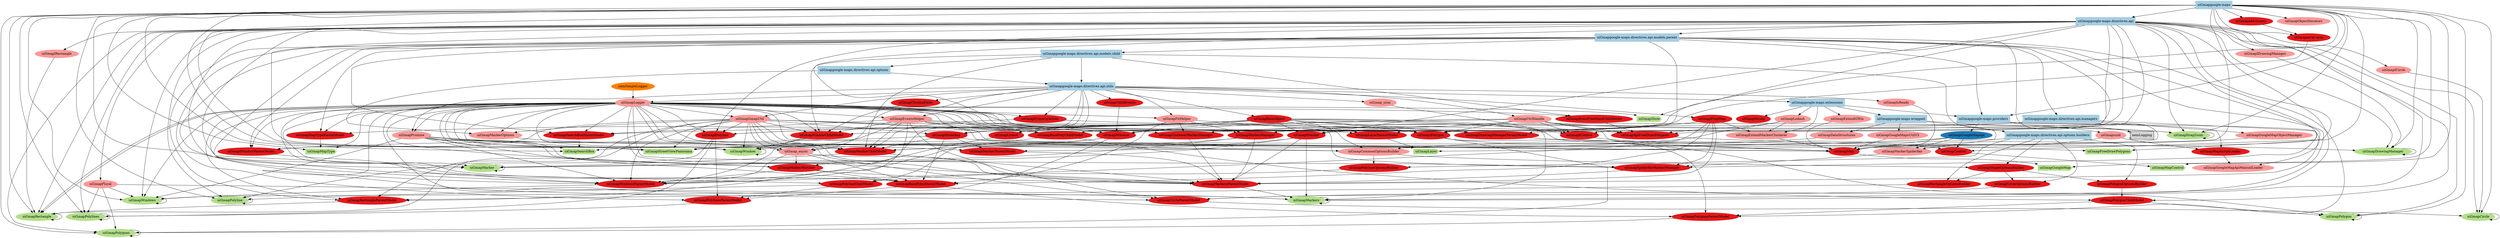 digraph dependencies {
  node[shape="component",style="filled",colorscheme=paired12]

    node[shape="component"]
    
      "uiGmapgoogle-maps.providers"[label="uiGmapgoogle-maps.providers", color=1]
    
      "uiGmapgoogle-maps.wrapped"[label="uiGmapgoogle-maps.wrapped", color=1]
    
      "uiGmapgoogle-maps.extensions"[label="uiGmapgoogle-maps.extensions", color=1]
    
      "uiGmapgoogle-maps.directives.api.utils"[label="uiGmapgoogle-maps.directives.api.utils", color=1]
    
      "uiGmapgoogle-maps.directives.api.managers"[label="uiGmapgoogle-maps.directives.api.managers", color=1]
    
      "uiGmapgoogle-maps.directives.api.options"[label="uiGmapgoogle-maps.directives.api.options", color=1]
    
      "uiGmapgoogle-maps.directives.api.options.builders"[label="uiGmapgoogle-maps.directives.api.options.builders", color=1]
    
      "uiGmapgoogle-maps.directives.api.models.child"[label="uiGmapgoogle-maps.directives.api.models.child", color=1]
    
      "uiGmapgoogle-maps.directives.api.models.parent"[label="uiGmapgoogle-maps.directives.api.models.parent", color=1]
    
      "uiGmapgoogle-maps.directives.api"[label="uiGmapgoogle-maps.directives.api", color=1]
    
      "uiGmapgoogle-maps"[label="uiGmapgoogle-maps", color=1]
    

    
      
        "uiGmapgoogle-maps.providers" -> "nemLogging"
      
    
      
    
      
        "uiGmapgoogle-maps.extensions" -> "uiGmapgoogle-maps.wrapped"
      
        "uiGmapgoogle-maps.extensions" -> "uiGmapgoogle-maps.providers"
      
    
      
        "uiGmapgoogle-maps.directives.api.utils" -> "uiGmapgoogle-maps.extensions"
      
    
      
    
      
        "uiGmapgoogle-maps.directives.api.options" -> "uiGmapgoogle-maps.directives.api.utils"
      
    
      
    
      
        "uiGmapgoogle-maps.directives.api.models.child" -> "uiGmapgoogle-maps.directives.api.utils"
      
        "uiGmapgoogle-maps.directives.api.models.child" -> "uiGmapgoogle-maps.directives.api.options"
      
        "uiGmapgoogle-maps.directives.api.models.child" -> "uiGmapgoogle-maps.directives.api.options.builders"
      
    
      
        "uiGmapgoogle-maps.directives.api.models.parent" -> "uiGmapgoogle-maps.directives.api.managers"
      
        "uiGmapgoogle-maps.directives.api.models.parent" -> "uiGmapgoogle-maps.directives.api.models.child"
      
        "uiGmapgoogle-maps.directives.api.models.parent" -> "uiGmapgoogle-maps.providers"
      
    
      
        "uiGmapgoogle-maps.directives.api" -> "uiGmapgoogle-maps.directives.api.models.parent"
      
    
      
        "uiGmapgoogle-maps" -> "uiGmapgoogle-maps.directives.api"
      
        "uiGmapgoogle-maps" -> "uiGmapgoogle-maps.providers"
      
    

    node[shape="ellipse"]


    
      
        "uiGmapGoogleMapApi"[label="uiGmapGoogleMapApi", color=2]
      

      

      
        "uiGmapGoogleMapApiManualLoader"[label="uiGmapGoogleMapApiManualLoader", color=5]
      

      
        "uiGmapMapScriptLoader"[label="uiGmapMapScriptLoader", color=6]
      


      node[shape="cds"]

      

      





      node[shape="ellipse"]
      
        "uiGmapgoogle-maps.providers" -> "uiGmapGoogleMapApi"
      

      

      

      
        "uiGmapgoogle-maps.providers" -> "uiGmapGoogleMapApiManualLoader"
      

      
        "uiGmapgoogle-maps.providers" -> "uiGmapMapScriptLoader"
      

      











      node[shape="ellipse",style="filled", color=8]
      
        
      

      

      

      
        
          "uiGmapMapScriptLoader"[label="uiGmapMapScriptLoader"]
          "uiGmapMapScriptLoader" -> "uiGmapGoogleMapApiManualLoader"
        
      

      
        
          "uiGmapuuid"[label="uiGmapuuid"]
          "uiGmapuuid" -> "uiGmapMapScriptLoader"
        
      

      

    
      

      

      
        "uiGmapuuid"[label="uiGmapuuid", color=5]
      
        "uiGmapGoogleMapsUtilV3"[label="uiGmapGoogleMapsUtilV3", color=5]
      
        "uiGmapDataStructures"[label="uiGmapDataStructures", color=5]
      
        "uiGmapMarkerSpiderfier"[label="uiGmapMarkerSpiderfier", color=5]
      

      


      node[shape="cds"]

      

      





      node[shape="ellipse"]
      

      

      

      
        "uiGmapgoogle-maps.wrapped" -> "uiGmapuuid"
      
        "uiGmapgoogle-maps.wrapped" -> "uiGmapGoogleMapsUtilV3"
      
        "uiGmapgoogle-maps.wrapped" -> "uiGmapDataStructures"
      
        "uiGmapgoogle-maps.wrapped" -> "uiGmapMarkerSpiderfier"
      

      

      











      node[shape="ellipse",style="filled", color=8]
      

      

      

      
        
      
        
      
        
      
        
          "uiGmapGoogleMapApi"[label="uiGmapGoogleMapApi"]
          "uiGmapGoogleMapApi" -> "uiGmapMarkerSpiderfier"
        
      

      

      

    
      

      

      
        "uiGmapExtendGWin"[label="uiGmapExtendGWin", color=5]
      
        "uiGmapLodash"[label="uiGmapLodash", color=5]
      
        "uiGmapExtendMarkerClusterer"[label="uiGmapExtendMarkerClusterer", color=5]
      

      
        "uiGmapString"[label="uiGmapString", color=6]
      


      node[shape="cds"]

      

      





      node[shape="ellipse"]
      

      

      

      
        "uiGmapgoogle-maps.extensions" -> "uiGmapExtendGWin"
      
        "uiGmapgoogle-maps.extensions" -> "uiGmapLodash"
      
        "uiGmapgoogle-maps.extensions" -> "uiGmapExtendMarkerClusterer"
      

      
        "uiGmapgoogle-maps.extensions" -> "uiGmapString"
      

      











      node[shape="ellipse",style="filled", color=8]
      

      

      

      
        
      
        
      
        
          "uiGmapLodash"[label="uiGmapLodash"]
          "uiGmapLodash" -> "uiGmapExtendMarkerClusterer"
        
          "uiGmapPropMap"[label="uiGmapPropMap"]
          "uiGmapPropMap" -> "uiGmapExtendMarkerClusterer"
        
      

      
        
      

      

    
      

      

      
        "uiGmap_sync"[label="uiGmap_sync", color=5]
      
        "uiGmap_async"[label="uiGmap_async", color=5]
      
        "uiGmapCtrlHandle"[label="uiGmapCtrlHandle", color=5]
      
        "uiGmapEventsHelper"[label="uiGmapEventsHelper", color=5]
      
        "uiGmapFitHelper"[label="uiGmapFitHelper", color=5]
      
        "uiGmapGmapUtil"[label="uiGmapGmapUtil", color=5]
      
        "uiGmapIsReady"[label="uiGmapIsReady", color=5]
      
        "uiGmapLogger"[label="uiGmapLogger", color=5]
      
        "uiGmapPromise"[label="uiGmapPromise", color=5]
      

      
        "uiGmapBaseObject"[label="uiGmapBaseObject", color=6]
      
        "uiGmapChildEvents"[label="uiGmapChildEvents", color=6]
      
        "uiGmapLinked"[label="uiGmapLinked", color=6]
      
        "uiGmapModelKey"[label="uiGmapModelKey", color=6]
      
        "uiGmapModelsWatcher"[label="uiGmapModelsWatcher", color=6]
      
        "uiGmapPropMap"[label="uiGmapPropMap", color=6]
      
        "uiGmapPropertyAction"[label="uiGmapPropertyAction", color=6]
      
        "uiGmapChromeFixes"[label="uiGmapChromeFixes", color=6]
      


      node[shape="cds"]

      

      





      node[shape="ellipse"]
      

      

      

      
        "uiGmapgoogle-maps.directives.api.utils" -> "uiGmap_sync"
      
        "uiGmapgoogle-maps.directives.api.utils" -> "uiGmap_async"
      
        "uiGmapgoogle-maps.directives.api.utils" -> "uiGmapCtrlHandle"
      
        "uiGmapgoogle-maps.directives.api.utils" -> "uiGmapEventsHelper"
      
        "uiGmapgoogle-maps.directives.api.utils" -> "uiGmapFitHelper"
      
        "uiGmapgoogle-maps.directives.api.utils" -> "uiGmapGmapUtil"
      
        "uiGmapgoogle-maps.directives.api.utils" -> "uiGmapIsReady"
      
        "uiGmapgoogle-maps.directives.api.utils" -> "uiGmapLogger"
      
        "uiGmapgoogle-maps.directives.api.utils" -> "uiGmapPromise"
      

      
        "uiGmapgoogle-maps.directives.api.utils" -> "uiGmapBaseObject"
      
        "uiGmapgoogle-maps.directives.api.utils" -> "uiGmapChildEvents"
      
        "uiGmapgoogle-maps.directives.api.utils" -> "uiGmapLinked"
      
        "uiGmapgoogle-maps.directives.api.utils" -> "uiGmapModelKey"
      
        "uiGmapgoogle-maps.directives.api.utils" -> "uiGmapModelsWatcher"
      
        "uiGmapgoogle-maps.directives.api.utils" -> "uiGmapPropMap"
      
        "uiGmapgoogle-maps.directives.api.utils" -> "uiGmapPropertyAction"
      
        "uiGmapgoogle-maps.directives.api.utils" -> "uiGmapChromeFixes"
      

      











      node[shape="ellipse",style="filled", color=8]
      

      

      

      
        
      
        
          "uiGmapPromise"[label="uiGmapPromise"]
          "uiGmapPromise" -> "uiGmap_async"
        
          "uiGmapLogger"[label="uiGmapLogger"]
          "uiGmapLogger" -> "uiGmap_async"
        
          "uiGmapDataStructures"[label="uiGmapDataStructures"]
          "uiGmapDataStructures" -> "uiGmap_async"
        
          "uiGmapGmapUtil"[label="uiGmapGmapUtil"]
          "uiGmapGmapUtil" -> "uiGmap_async"
        
      
        
      
        
          "uiGmapLogger"[label="uiGmapLogger"]
          "uiGmapLogger" -> "uiGmapEventsHelper"
        
      
        
          "uiGmapLogger"[label="uiGmapLogger"]
          "uiGmapLogger" -> "uiGmapFitHelper"
        
      
        
          "uiGmapLogger"[label="uiGmapLogger"]
          "uiGmapLogger" -> "uiGmapGmapUtil"
        
      
        
      
        
          "nemSimpleLogger"[label="nemSimpleLogger"]
          "nemSimpleLogger" -> "uiGmapLogger"
        
      
        
          "uiGmapLogger"[label="uiGmapLogger"]
          "uiGmapLogger" -> "uiGmapPromise"
        
      

      
        
      
        
      
        
          "uiGmapBaseObject"[label="uiGmapBaseObject"]
          "uiGmapBaseObject" -> "uiGmapLinked"
        
      
        
          "uiGmapBaseObject"[label="uiGmapBaseObject"]
          "uiGmapBaseObject" -> "uiGmapModelKey"
        
          "uiGmapGmapUtil"[label="uiGmapGmapUtil"]
          "uiGmapGmapUtil" -> "uiGmapModelKey"
        
      
        
          "uiGmapLogger"[label="uiGmapLogger"]
          "uiGmapLogger" -> "uiGmapModelsWatcher"
        
          "uiGmap_async"[label="uiGmap_async"]
          "uiGmap_async" -> "uiGmapModelsWatcher"
        
          "uiGmapPromise"[label="uiGmapPromise"]
          "uiGmapPromise" -> "uiGmapModelsWatcher"
        
      
        
      
        
          "uiGmapLogger"[label="uiGmapLogger"]
          "uiGmapLogger" -> "uiGmapPropertyAction"
        
      
        
      

      

    
      

      

      
        "uiGmapGoogleMapObjectManager"[label="uiGmapGoogleMapObjectManager", color=5]
      

      
        "uiGmapClustererMarkerManager"[label="uiGmapClustererMarkerManager", color=6]
      
        "uiGmapMarkerManager"[label="uiGmapMarkerManager", color=6]
      
        "uiGmapSpiderfierMarkerManager"[label="uiGmapSpiderfierMarkerManager", color=6]
      


      node[shape="cds"]

      

      





      node[shape="ellipse"]
      

      

      

      
        "uiGmapgoogle-maps.directives.api.managers" -> "uiGmapGoogleMapObjectManager"
      

      
        "uiGmapgoogle-maps.directives.api.managers" -> "uiGmapClustererMarkerManager"
      
        "uiGmapgoogle-maps.directives.api.managers" -> "uiGmapMarkerManager"
      
        "uiGmapgoogle-maps.directives.api.managers" -> "uiGmapSpiderfierMarkerManager"
      

      











      node[shape="ellipse",style="filled", color=8]
      

      

      

      
        
      

      
        
          "uiGmapLogger"[label="uiGmapLogger"]
          "uiGmapLogger" -> "uiGmapClustererMarkerManager"
        
          "uiGmapFitHelper"[label="uiGmapFitHelper"]
          "uiGmapFitHelper" -> "uiGmapClustererMarkerManager"
        
          "uiGmapPropMap"[label="uiGmapPropMap"]
          "uiGmapPropMap" -> "uiGmapClustererMarkerManager"
        
          "uiGmapEventsHelper"[label="uiGmapEventsHelper"]
          "uiGmapEventsHelper" -> "uiGmapClustererMarkerManager"
        
      
        
          "uiGmapLogger"[label="uiGmapLogger"]
          "uiGmapLogger" -> "uiGmapMarkerManager"
        
          "uiGmapFitHelper"[label="uiGmapFitHelper"]
          "uiGmapFitHelper" -> "uiGmapMarkerManager"
        
          "uiGmapPropMap"[label="uiGmapPropMap"]
          "uiGmapPropMap" -> "uiGmapMarkerManager"
        
      
        
          "uiGmapLogger"[label="uiGmapLogger"]
          "uiGmapLogger" -> "uiGmapSpiderfierMarkerManager"
        
          "uiGmapFitHelper"[label="uiGmapFitHelper"]
          "uiGmapFitHelper" -> "uiGmapSpiderfierMarkerManager"
        
          "uiGmapPropMap"[label="uiGmapPropMap"]
          "uiGmapPropMap" -> "uiGmapSpiderfierMarkerManager"
        
          "uiGmapMarkerSpiderfier"[label="uiGmapMarkerSpiderfier"]
          "uiGmapMarkerSpiderfier" -> "uiGmapSpiderfierMarkerManager"
        
      

      

    
      

      

      
        "uiGmapMarkerOptions"[label="uiGmapMarkerOptions", color=5]
      

      


      node[shape="cds"]

      

      





      node[shape="ellipse"]
      

      

      

      
        "uiGmapgoogle-maps.directives.api.options" -> "uiGmapMarkerOptions"
      

      

      











      node[shape="ellipse",style="filled", color=8]
      

      

      

      
        
          "uiGmapLogger"[label="uiGmapLogger"]
          "uiGmapLogger" -> "uiGmapMarkerOptions"
        
          "uiGmapGmapUtil"[label="uiGmapGmapUtil"]
          "uiGmapGmapUtil" -> "uiGmapMarkerOptions"
        
      

      

      

    
      

      

      
        "uiGmapCommonOptionsBuilder"[label="uiGmapCommonOptionsBuilder", color=5]
      

      
        "uiGmapPolylineOptionsBuilder"[label="uiGmapPolylineOptionsBuilder", color=6]
      
        "uiGmapShapeOptionsBuilder"[label="uiGmapShapeOptionsBuilder", color=6]
      
        "uiGmapPolygonOptionsBuilder"[label="uiGmapPolygonOptionsBuilder", color=6]
      
        "uiGmapRectangleOptionsBuilder"[label="uiGmapRectangleOptionsBuilder", color=6]
      
        "uiGmapCircleOptionsBuilder"[label="uiGmapCircleOptionsBuilder", color=6]
      


      node[shape="cds"]

      

      





      node[shape="ellipse"]
      

      

      

      
        "uiGmapgoogle-maps.directives.api.options.builders" -> "uiGmapCommonOptionsBuilder"
      

      
        "uiGmapgoogle-maps.directives.api.options.builders" -> "uiGmapPolylineOptionsBuilder"
      
        "uiGmapgoogle-maps.directives.api.options.builders" -> "uiGmapShapeOptionsBuilder"
      
        "uiGmapgoogle-maps.directives.api.options.builders" -> "uiGmapPolygonOptionsBuilder"
      
        "uiGmapgoogle-maps.directives.api.options.builders" -> "uiGmapRectangleOptionsBuilder"
      
        "uiGmapgoogle-maps.directives.api.options.builders" -> "uiGmapCircleOptionsBuilder"
      

      











      node[shape="ellipse",style="filled", color=8]
      

      

      

      
        
          "uiGmapBaseObject"[label="uiGmapBaseObject"]
          "uiGmapBaseObject" -> "uiGmapCommonOptionsBuilder"
        
          "uiGmapLogger"[label="uiGmapLogger"]
          "uiGmapLogger" -> "uiGmapCommonOptionsBuilder"
        
          "uiGmapModelKey"[label="uiGmapModelKey"]
          "uiGmapModelKey" -> "uiGmapCommonOptionsBuilder"
        
      

      
        
          "uiGmapCommonOptionsBuilder"[label="uiGmapCommonOptionsBuilder"]
          "uiGmapCommonOptionsBuilder" -> "uiGmapPolylineOptionsBuilder"
        
      
        
          "uiGmapCommonOptionsBuilder"[label="uiGmapCommonOptionsBuilder"]
          "uiGmapCommonOptionsBuilder" -> "uiGmapShapeOptionsBuilder"
        
      
        
          "uiGmapShapeOptionsBuilder"[label="uiGmapShapeOptionsBuilder"]
          "uiGmapShapeOptionsBuilder" -> "uiGmapPolygonOptionsBuilder"
        
      
        
          "uiGmapShapeOptionsBuilder"[label="uiGmapShapeOptionsBuilder"]
          "uiGmapShapeOptionsBuilder" -> "uiGmapRectangleOptionsBuilder"
        
      
        
          "uiGmapShapeOptionsBuilder"[label="uiGmapShapeOptionsBuilder"]
          "uiGmapShapeOptionsBuilder" -> "uiGmapCircleOptionsBuilder"
        
      

      

    
      

      

      

      
        "uiGmapDrawFreeHandChildModel"[label="uiGmapDrawFreeHandChildModel", color=6]
      
        "uiGmapMarkerChildModel"[label="uiGmapMarkerChildModel", color=6]
      
        "uiGmapWindowChildModel"[label="uiGmapWindowChildModel", color=6]
      


      node[shape="cds"]

      

      





      node[shape="ellipse"]
      

      

      

      

      
        "uiGmapgoogle-maps.directives.api.models.child" -> "uiGmapDrawFreeHandChildModel"
      
        "uiGmapgoogle-maps.directives.api.models.child" -> "uiGmapMarkerChildModel"
      
        "uiGmapgoogle-maps.directives.api.models.child" -> "uiGmapWindowChildModel"
      

      











      node[shape="ellipse",style="filled", color=8]
      

      

      

      

      
        
          "uiGmapLogger"[label="uiGmapLogger"]
          "uiGmapLogger" -> "uiGmapDrawFreeHandChildModel"
        
      
        
          "uiGmapModelKey"[label="uiGmapModelKey"]
          "uiGmapModelKey" -> "uiGmapMarkerChildModel"
        
          "uiGmapGmapUtil"[label="uiGmapGmapUtil"]
          "uiGmapGmapUtil" -> "uiGmapMarkerChildModel"
        
          "uiGmapLogger"[label="uiGmapLogger"]
          "uiGmapLogger" -> "uiGmapMarkerChildModel"
        
          "uiGmapEventsHelper"[label="uiGmapEventsHelper"]
          "uiGmapEventsHelper" -> "uiGmapMarkerChildModel"
        
          "uiGmapPropertyAction"[label="uiGmapPropertyAction"]
          "uiGmapPropertyAction" -> "uiGmapMarkerChildModel"
        
          "uiGmapMarkerOptions"[label="uiGmapMarkerOptions"]
          "uiGmapMarkerOptions" -> "uiGmapMarkerChildModel"
        
          "uiGmapIMarker"[label="uiGmapIMarker"]
          "uiGmapIMarker" -> "uiGmapMarkerChildModel"
        
          "uiGmapMarkerManager"[label="uiGmapMarkerManager"]
          "uiGmapMarkerManager" -> "uiGmapMarkerChildModel"
        
          "uiGmapPromise"[label="uiGmapPromise"]
          "uiGmapPromise" -> "uiGmapMarkerChildModel"
        
      
        
          "uiGmapBaseObject"[label="uiGmapBaseObject"]
          "uiGmapBaseObject" -> "uiGmapWindowChildModel"
        
          "uiGmapGmapUtil"[label="uiGmapGmapUtil"]
          "uiGmapGmapUtil" -> "uiGmapWindowChildModel"
        
          "uiGmapLogger"[label="uiGmapLogger"]
          "uiGmapLogger" -> "uiGmapWindowChildModel"
        
          "uiGmapChromeFixes"[label="uiGmapChromeFixes"]
          "uiGmapChromeFixes" -> "uiGmapWindowChildModel"
        
          "uiGmapEventsHelper"[label="uiGmapEventsHelper"]
          "uiGmapEventsHelper" -> "uiGmapWindowChildModel"
        
      

      

    
      

      

      

      
        "uiGmapBasePolysParentModel"[label="uiGmapBasePolysParentModel", color=6]
      
        "uiGmapCircleParentModel"[label="uiGmapCircleParentModel", color=6]
      
        "uiGmapDrawingManagerParentModel"[label="uiGmapDrawingManagerParentModel", color=6]
      
        "uiGmapIMarkerParentModel"[label="uiGmapIMarkerParentModel", color=6]
      
        "uiGmapIWindowParentModel"[label="uiGmapIWindowParentModel", color=6]
      
        "uiGmapLayerParentModel"[label="uiGmapLayerParentModel", color=6]
      
        "uiGmapMapTypeParentModel"[label="uiGmapMapTypeParentModel", color=6]
      
        "uiGmapMarkersParentModel"[label="uiGmapMarkersParentModel", color=6]
      
        "uiGmapPolygonsParentModel"[label="uiGmapPolygonsParentModel", color=6]
      
        "uiGmapPolylinesParentModel"[label="uiGmapPolylinesParentModel", color=6]
      
        "uiGmapRectangleParentModel"[label="uiGmapRectangleParentModel", color=6]
      
        "uiGmapSearchBoxParentModel"[label="uiGmapSearchBoxParentModel", color=6]
      
        "uiGmapWindowsParentModel"[label="uiGmapWindowsParentModel", color=6]
      


      node[shape="cds"]

      

      





      node[shape="ellipse"]
      

      

      

      

      
        "uiGmapgoogle-maps.directives.api.models.parent" -> "uiGmapBasePolysParentModel"
      
        "uiGmapgoogle-maps.directives.api.models.parent" -> "uiGmapCircleParentModel"
      
        "uiGmapgoogle-maps.directives.api.models.parent" -> "uiGmapDrawingManagerParentModel"
      
        "uiGmapgoogle-maps.directives.api.models.parent" -> "uiGmapIMarkerParentModel"
      
        "uiGmapgoogle-maps.directives.api.models.parent" -> "uiGmapIWindowParentModel"
      
        "uiGmapgoogle-maps.directives.api.models.parent" -> "uiGmapLayerParentModel"
      
        "uiGmapgoogle-maps.directives.api.models.parent" -> "uiGmapMapTypeParentModel"
      
        "uiGmapgoogle-maps.directives.api.models.parent" -> "uiGmapMarkersParentModel"
      
        "uiGmapgoogle-maps.directives.api.models.parent" -> "uiGmapPolygonsParentModel"
      
        "uiGmapgoogle-maps.directives.api.models.parent" -> "uiGmapPolylinesParentModel"
      
        "uiGmapgoogle-maps.directives.api.models.parent" -> "uiGmapRectangleParentModel"
      
        "uiGmapgoogle-maps.directives.api.models.parent" -> "uiGmapSearchBoxParentModel"
      
        "uiGmapgoogle-maps.directives.api.models.parent" -> "uiGmapWindowsParentModel"
      

      











      node[shape="ellipse",style="filled", color=8]
      

      

      

      

      
        
          "uiGmapLogger"[label="uiGmapLogger"]
          "uiGmapLogger" -> "uiGmapBasePolysParentModel"
        
          "uiGmapModelKey"[label="uiGmapModelKey"]
          "uiGmapModelKey" -> "uiGmapBasePolysParentModel"
        
          "uiGmapModelsWatcher"[label="uiGmapModelsWatcher"]
          "uiGmapModelsWatcher" -> "uiGmapBasePolysParentModel"
        
          "uiGmapPropMap"[label="uiGmapPropMap"]
          "uiGmapPropMap" -> "uiGmapBasePolysParentModel"
        
          "uiGmap_async"[label="uiGmap_async"]
          "uiGmap_async" -> "uiGmapBasePolysParentModel"
        
          "uiGmapPromise"[label="uiGmapPromise"]
          "uiGmapPromise" -> "uiGmapBasePolysParentModel"
        
          "uiGmapFitHelper"[label="uiGmapFitHelper"]
          "uiGmapFitHelper" -> "uiGmapBasePolysParentModel"
        
      
        
          "uiGmapLogger"[label="uiGmapLogger"]
          "uiGmapLogger" -> "uiGmapCircleParentModel"
        
          "uiGmapGmapUtil"[label="uiGmapGmapUtil"]
          "uiGmapGmapUtil" -> "uiGmapCircleParentModel"
        
          "uiGmapEventsHelper"[label="uiGmapEventsHelper"]
          "uiGmapEventsHelper" -> "uiGmapCircleParentModel"
        
          "uiGmapCircleOptionsBuilder"[label="uiGmapCircleOptionsBuilder"]
          "uiGmapCircleOptionsBuilder" -> "uiGmapCircleParentModel"
        
      
        
          "uiGmapLogger"[label="uiGmapLogger"]
          "uiGmapLogger" -> "uiGmapDrawingManagerParentModel"
        
          "uiGmapBaseObject"[label="uiGmapBaseObject"]
          "uiGmapBaseObject" -> "uiGmapDrawingManagerParentModel"
        
          "uiGmapEventsHelper"[label="uiGmapEventsHelper"]
          "uiGmapEventsHelper" -> "uiGmapDrawingManagerParentModel"
        
      
        
          "uiGmapModelKey"[label="uiGmapModelKey"]
          "uiGmapModelKey" -> "uiGmapIMarkerParentModel"
        
          "uiGmapLogger"[label="uiGmapLogger"]
          "uiGmapLogger" -> "uiGmapIMarkerParentModel"
        
      
        
          "uiGmapModelKey"[label="uiGmapModelKey"]
          "uiGmapModelKey" -> "uiGmapIWindowParentModel"
        
          "uiGmapGmapUtil"[label="uiGmapGmapUtil"]
          "uiGmapGmapUtil" -> "uiGmapIWindowParentModel"
        
          "uiGmapLogger"[label="uiGmapLogger"]
          "uiGmapLogger" -> "uiGmapIWindowParentModel"
        
      
        
          "uiGmapBaseObject"[label="uiGmapBaseObject"]
          "uiGmapBaseObject" -> "uiGmapLayerParentModel"
        
          "uiGmapLogger"[label="uiGmapLogger"]
          "uiGmapLogger" -> "uiGmapLayerParentModel"
        
      
        
          "uiGmapBaseObject"[label="uiGmapBaseObject"]
          "uiGmapBaseObject" -> "uiGmapMapTypeParentModel"
        
          "uiGmapLogger"[label="uiGmapLogger"]
          "uiGmapLogger" -> "uiGmapMapTypeParentModel"
        
      
        
          "uiGmapIMarkerParentModel"[label="uiGmapIMarkerParentModel"]
          "uiGmapIMarkerParentModel" -> "uiGmapMarkersParentModel"
        
          "uiGmapModelsWatcher"[label="uiGmapModelsWatcher"]
          "uiGmapModelsWatcher" -> "uiGmapMarkersParentModel"
        
          "uiGmapPropMap"[label="uiGmapPropMap"]
          "uiGmapPropMap" -> "uiGmapMarkersParentModel"
        
          "uiGmapMarkerChildModel"[label="uiGmapMarkerChildModel"]
          "uiGmapMarkerChildModel" -> "uiGmapMarkersParentModel"
        
          "uiGmap_async"[label="uiGmap_async"]
          "uiGmap_async" -> "uiGmapMarkersParentModel"
        
          "uiGmapClustererMarkerManager"[label="uiGmapClustererMarkerManager"]
          "uiGmapClustererMarkerManager" -> "uiGmapMarkersParentModel"
        
          "uiGmapMarkerManager"[label="uiGmapMarkerManager"]
          "uiGmapMarkerManager" -> "uiGmapMarkersParentModel"
        
          "uiGmapIMarker"[label="uiGmapIMarker"]
          "uiGmapIMarker" -> "uiGmapMarkersParentModel"
        
          "uiGmapPromise"[label="uiGmapPromise"]
          "uiGmapPromise" -> "uiGmapMarkersParentModel"
        
          "uiGmapGmapUtil"[label="uiGmapGmapUtil"]
          "uiGmapGmapUtil" -> "uiGmapMarkersParentModel"
        
          "uiGmapLogger"[label="uiGmapLogger"]
          "uiGmapLogger" -> "uiGmapMarkersParentModel"
        
          "uiGmapSpiderfierMarkerManager"[label="uiGmapSpiderfierMarkerManager"]
          "uiGmapSpiderfierMarkerManager" -> "uiGmapMarkersParentModel"
        
      
        
          "uiGmapBasePolysParentModel"[label="uiGmapBasePolysParentModel"]
          "uiGmapBasePolysParentModel" -> "uiGmapPolygonsParentModel"
        
          "uiGmapPolygonChildModel"[label="uiGmapPolygonChildModel"]
          "uiGmapPolygonChildModel" -> "uiGmapPolygonsParentModel"
        
          "uiGmapIPolygon"[label="uiGmapIPolygon"]
          "uiGmapIPolygon" -> "uiGmapPolygonsParentModel"
        
      
        
          "uiGmapBasePolysParentModel"[label="uiGmapBasePolysParentModel"]
          "uiGmapBasePolysParentModel" -> "uiGmapPolylinesParentModel"
        
          "uiGmapPolylineChildModel"[label="uiGmapPolylineChildModel"]
          "uiGmapPolylineChildModel" -> "uiGmapPolylinesParentModel"
        
          "uiGmapIPolyline"[label="uiGmapIPolyline"]
          "uiGmapIPolyline" -> "uiGmapPolylinesParentModel"
        
      
        
          "uiGmapLogger"[label="uiGmapLogger"]
          "uiGmapLogger" -> "uiGmapRectangleParentModel"
        
          "uiGmapGmapUtil"[label="uiGmapGmapUtil"]
          "uiGmapGmapUtil" -> "uiGmapRectangleParentModel"
        
          "uiGmapEventsHelper"[label="uiGmapEventsHelper"]
          "uiGmapEventsHelper" -> "uiGmapRectangleParentModel"
        
          "uiGmapRectangleOptionsBuilder"[label="uiGmapRectangleOptionsBuilder"]
          "uiGmapRectangleOptionsBuilder" -> "uiGmapRectangleParentModel"
        
      
        
          "uiGmapBaseObject"[label="uiGmapBaseObject"]
          "uiGmapBaseObject" -> "uiGmapSearchBoxParentModel"
        
          "uiGmapLogger"[label="uiGmapLogger"]
          "uiGmapLogger" -> "uiGmapSearchBoxParentModel"
        
          "uiGmapEventsHelper"[label="uiGmapEventsHelper"]
          "uiGmapEventsHelper" -> "uiGmapSearchBoxParentModel"
        
      
        
          "uiGmapIWindowParentModel"[label="uiGmapIWindowParentModel"]
          "uiGmapIWindowParentModel" -> "uiGmapWindowsParentModel"
        
          "uiGmapModelsWatcher"[label="uiGmapModelsWatcher"]
          "uiGmapModelsWatcher" -> "uiGmapWindowsParentModel"
        
          "uiGmapPropMap"[label="uiGmapPropMap"]
          "uiGmapPropMap" -> "uiGmapWindowsParentModel"
        
          "uiGmapWindowChildModel"[label="uiGmapWindowChildModel"]
          "uiGmapWindowChildModel" -> "uiGmapWindowsParentModel"
        
          "uiGmapLinked"[label="uiGmapLinked"]
          "uiGmapLinked" -> "uiGmapWindowsParentModel"
        
          "uiGmap_async"[label="uiGmap_async"]
          "uiGmap_async" -> "uiGmapWindowsParentModel"
        
          "uiGmapLogger"[label="uiGmapLogger"]
          "uiGmapLogger" -> "uiGmapWindowsParentModel"
        
          "uiGmapPromise"[label="uiGmapPromise"]
          "uiGmapPromise" -> "uiGmapWindowsParentModel"
        
          "uiGmapIWindow"[label="uiGmapIWindow"]
          "uiGmapIWindow" -> "uiGmapWindowsParentModel"
        
          "uiGmapGmapUtil"[label="uiGmapGmapUtil"]
          "uiGmapGmapUtil" -> "uiGmapWindowsParentModel"
        
      

      

    
      

      

      
        "uiGmapDragZoom"[label="uiGmapDragZoom", color=5]
      
        "uiGmapICircle"[label="uiGmapICircle", color=5]
      
        "uiGmapIDrawingManager"[label="uiGmapIDrawingManager", color=5]
      
        "uiGmapIRectangle"[label="uiGmapIRectangle", color=5]
      
        "uiGmapPlural"[label="uiGmapPlural", color=5]
      

      
        "uiGmapBasePolyChildModel"[label="uiGmapBasePolyChildModel", color=6]
      
        "uiGmapPolygonChildModel"[label="uiGmapPolygonChildModel", color=6]
      
        "uiGmapPolylineChildModel"[label="uiGmapPolylineChildModel", color=6]
      
        "uiGmapCircle"[label="uiGmapCircle", color=6]
      
        "uiGmapControl"[label="uiGmapControl", color=6]
      
        "uiGmapDrawingManager"[label="uiGmapDrawingManager", color=6]
      
        "uiGmapApiFreeDrawPolygons"[label="uiGmapApiFreeDrawPolygons", color=6]
      
        "uiGmapIControl"[label="uiGmapIControl", color=6]
      
        "uiGmapIMarker"[label="uiGmapIMarker", color=6]
      
        "uiGmapIPolygon"[label="uiGmapIPolygon", color=6]
      
        "uiGmapIPolyline"[label="uiGmapIPolyline", color=6]
      
        "uiGmapIWindow"[label="uiGmapIWindow", color=6]
      
        "uiGmapMap"[label="uiGmapMap", color=6]
      
        "uiGmapMarker"[label="uiGmapMarker", color=6]
      
        "uiGmapMarkers"[label="uiGmapMarkers", color=6]
      
        "uiGmapPolygon"[label="uiGmapPolygon", color=6]
      
        "uiGmapPolygons"[label="uiGmapPolygons", color=6]
      
        "uiGmapPolyline"[label="uiGmapPolyline", color=6]
      
        "uiGmapPolylines"[label="uiGmapPolylines", color=6]
      
        "uiGmapRectangle"[label="uiGmapRectangle", color=6]
      
        "uiGmapWindow"[label="uiGmapWindow", color=6]
      
        "uiGmapWindows"[label="uiGmapWindows", color=6]
      


      node[shape="cds"]

      

      





      node[shape="ellipse"]
      

      

      

      
        "uiGmapgoogle-maps.directives.api" -> "uiGmapDragZoom"
      
        "uiGmapgoogle-maps.directives.api" -> "uiGmapICircle"
      
        "uiGmapgoogle-maps.directives.api" -> "uiGmapIDrawingManager"
      
        "uiGmapgoogle-maps.directives.api" -> "uiGmapIRectangle"
      
        "uiGmapgoogle-maps.directives.api" -> "uiGmapPlural"
      

      
        "uiGmapgoogle-maps.directives.api" -> "uiGmapBasePolyChildModel"
      
        "uiGmapgoogle-maps.directives.api" -> "uiGmapPolygonChildModel"
      
        "uiGmapgoogle-maps.directives.api" -> "uiGmapPolylineChildModel"
      
        "uiGmapgoogle-maps.directives.api" -> "uiGmapCircle"
      
        "uiGmapgoogle-maps.directives.api" -> "uiGmapControl"
      
        "uiGmapgoogle-maps.directives.api" -> "uiGmapDrawingManager"
      
        "uiGmapgoogle-maps.directives.api" -> "uiGmapApiFreeDrawPolygons"
      
        "uiGmapgoogle-maps.directives.api" -> "uiGmapIControl"
      
        "uiGmapgoogle-maps.directives.api" -> "uiGmapIMarker"
      
        "uiGmapgoogle-maps.directives.api" -> "uiGmapIPolygon"
      
        "uiGmapgoogle-maps.directives.api" -> "uiGmapIPolyline"
      
        "uiGmapgoogle-maps.directives.api" -> "uiGmapIWindow"
      
        "uiGmapgoogle-maps.directives.api" -> "uiGmapMap"
      
        "uiGmapgoogle-maps.directives.api" -> "uiGmapMarker"
      
        "uiGmapgoogle-maps.directives.api" -> "uiGmapMarkers"
      
        "uiGmapgoogle-maps.directives.api" -> "uiGmapPolygon"
      
        "uiGmapgoogle-maps.directives.api" -> "uiGmapPolygons"
      
        "uiGmapgoogle-maps.directives.api" -> "uiGmapPolyline"
      
        "uiGmapgoogle-maps.directives.api" -> "uiGmapPolylines"
      
        "uiGmapgoogle-maps.directives.api" -> "uiGmapRectangle"
      
        "uiGmapgoogle-maps.directives.api" -> "uiGmapWindow"
      
        "uiGmapgoogle-maps.directives.api" -> "uiGmapWindows"
      

      











      node[shape="ellipse",style="filled", color=8]
      

      

      

      
        
          "uiGmapCtrlHandle"[label="uiGmapCtrlHandle"]
          "uiGmapCtrlHandle" -> "uiGmapDragZoom"
        
          "uiGmapPropertyAction"[label="uiGmapPropertyAction"]
          "uiGmapPropertyAction" -> "uiGmapDragZoom"
        
      
        
      
        
      
        
      
        
      

      
        
          "uiGmapLogger"[label="uiGmapLogger"]
          "uiGmapLogger" -> "uiGmapBasePolyChildModel"
        
          "uiGmaparray-sync"[label="uiGmaparray-sync"]
          "uiGmaparray-sync" -> "uiGmapBasePolyChildModel"
        
          "uiGmapGmapUtil"[label="uiGmapGmapUtil"]
          "uiGmapGmapUtil" -> "uiGmapBasePolyChildModel"
        
          "uiGmapEventsHelper"[label="uiGmapEventsHelper"]
          "uiGmapEventsHelper" -> "uiGmapBasePolyChildModel"
        
      
        
          "uiGmapBasePolyChildModel"[label="uiGmapBasePolyChildModel"]
          "uiGmapBasePolyChildModel" -> "uiGmapPolygonChildModel"
        
          "uiGmapPolygonOptionsBuilder"[label="uiGmapPolygonOptionsBuilder"]
          "uiGmapPolygonOptionsBuilder" -> "uiGmapPolygonChildModel"
        
      
        
          "uiGmapBasePolyChildModel"[label="uiGmapBasePolyChildModel"]
          "uiGmapBasePolyChildModel" -> "uiGmapPolylineChildModel"
        
          "uiGmapPolylineOptionsBuilder"[label="uiGmapPolylineOptionsBuilder"]
          "uiGmapPolylineOptionsBuilder" -> "uiGmapPolylineChildModel"
        
      
        
          "uiGmapICircle"[label="uiGmapICircle"]
          "uiGmapICircle" -> "uiGmapCircle"
        
          "uiGmapCircleParentModel"[label="uiGmapCircleParentModel"]
          "uiGmapCircleParentModel" -> "uiGmapCircle"
        
      
        
          "uiGmapIControl"[label="uiGmapIControl"]
          "uiGmapIControl" -> "uiGmapControl"
        
          "uiGmapGoogleMapApi"[label="uiGmapGoogleMapApi"]
          "uiGmapGoogleMapApi" -> "uiGmapControl"
        
      
        
          "uiGmapIDrawingManager"[label="uiGmapIDrawingManager"]
          "uiGmapIDrawingManager" -> "uiGmapDrawingManager"
        
          "uiGmapDrawingManagerParentModel"[label="uiGmapDrawingManagerParentModel"]
          "uiGmapDrawingManagerParentModel" -> "uiGmapDrawingManager"
        
      
        
          "uiGmapLogger"[label="uiGmapLogger"]
          "uiGmapLogger" -> "uiGmapApiFreeDrawPolygons"
        
          "uiGmapBaseObject"[label="uiGmapBaseObject"]
          "uiGmapBaseObject" -> "uiGmapApiFreeDrawPolygons"
        
          "uiGmapCtrlHandle"[label="uiGmapCtrlHandle"]
          "uiGmapCtrlHandle" -> "uiGmapApiFreeDrawPolygons"
        
          "uiGmapDrawFreeHandChildModel"[label="uiGmapDrawFreeHandChildModel"]
          "uiGmapDrawFreeHandChildModel" -> "uiGmapApiFreeDrawPolygons"
        
          "uiGmapLodash"[label="uiGmapLodash"]
          "uiGmapLodash" -> "uiGmapApiFreeDrawPolygons"
        
      
        
          "uiGmapBaseObject"[label="uiGmapBaseObject"]
          "uiGmapBaseObject" -> "uiGmapIControl"
        
          "uiGmapLogger"[label="uiGmapLogger"]
          "uiGmapLogger" -> "uiGmapIControl"
        
          "uiGmapCtrlHandle"[label="uiGmapCtrlHandle"]
          "uiGmapCtrlHandle" -> "uiGmapIControl"
        
      
        
          "uiGmapBaseObject"[label="uiGmapBaseObject"]
          "uiGmapBaseObject" -> "uiGmapIMarker"
        
          "uiGmapCtrlHandle"[label="uiGmapCtrlHandle"]
          "uiGmapCtrlHandle" -> "uiGmapIMarker"
        
      
        
          "uiGmapGmapUtil"[label="uiGmapGmapUtil"]
          "uiGmapGmapUtil" -> "uiGmapIPolygon"
        
          "uiGmapBaseObject"[label="uiGmapBaseObject"]
          "uiGmapBaseObject" -> "uiGmapIPolygon"
        
          "uiGmapLogger"[label="uiGmapLogger"]
          "uiGmapLogger" -> "uiGmapIPolygon"
        
          "uiGmapCtrlHandle"[label="uiGmapCtrlHandle"]
          "uiGmapCtrlHandle" -> "uiGmapIPolygon"
        
      
        
          "uiGmapGmapUtil"[label="uiGmapGmapUtil"]
          "uiGmapGmapUtil" -> "uiGmapIPolyline"
        
          "uiGmapBaseObject"[label="uiGmapBaseObject"]
          "uiGmapBaseObject" -> "uiGmapIPolyline"
        
          "uiGmapLogger"[label="uiGmapLogger"]
          "uiGmapLogger" -> "uiGmapIPolyline"
        
          "uiGmapCtrlHandle"[label="uiGmapCtrlHandle"]
          "uiGmapCtrlHandle" -> "uiGmapIPolyline"
        
      
        
          "uiGmapBaseObject"[label="uiGmapBaseObject"]
          "uiGmapBaseObject" -> "uiGmapIWindow"
        
          "uiGmapChildEvents"[label="uiGmapChildEvents"]
          "uiGmapChildEvents" -> "uiGmapIWindow"
        
          "uiGmapCtrlHandle"[label="uiGmapCtrlHandle"]
          "uiGmapCtrlHandle" -> "uiGmapIWindow"
        
      
        
          "uiGmapLogger"[label="uiGmapLogger"]
          "uiGmapLogger" -> "uiGmapMap"
        
          "uiGmapGmapUtil"[label="uiGmapGmapUtil"]
          "uiGmapGmapUtil" -> "uiGmapMap"
        
          "uiGmapBaseObject"[label="uiGmapBaseObject"]
          "uiGmapBaseObject" -> "uiGmapMap"
        
          "uiGmapCtrlHandle"[label="uiGmapCtrlHandle"]
          "uiGmapCtrlHandle" -> "uiGmapMap"
        
          "uiGmapIsReady"[label="uiGmapIsReady"]
          "uiGmapIsReady" -> "uiGmapMap"
        
          "uiGmapuuid"[label="uiGmapuuid"]
          "uiGmapuuid" -> "uiGmapMap"
        
          "uiGmapExtendGWin"[label="uiGmapExtendGWin"]
          "uiGmapExtendGWin" -> "uiGmapMap"
        
          "uiGmapExtendMarkerClusterer"[label="uiGmapExtendMarkerClusterer"]
          "uiGmapExtendMarkerClusterer" -> "uiGmapMap"
        
          "uiGmapGoogleMapsUtilV3"[label="uiGmapGoogleMapsUtilV3"]
          "uiGmapGoogleMapsUtilV3" -> "uiGmapMap"
        
          "uiGmapGoogleMapApi"[label="uiGmapGoogleMapApi"]
          "uiGmapGoogleMapApi" -> "uiGmapMap"
        
          "uiGmapEventsHelper"[label="uiGmapEventsHelper"]
          "uiGmapEventsHelper" -> "uiGmapMap"
        
          "uiGmapGoogleMapObjectManager"[label="uiGmapGoogleMapObjectManager"]
          "uiGmapGoogleMapObjectManager" -> "uiGmapMap"
        
      
        
          "uiGmapIMarker"[label="uiGmapIMarker"]
          "uiGmapIMarker" -> "uiGmapMarker"
        
          "uiGmapMarkerChildModel"[label="uiGmapMarkerChildModel"]
          "uiGmapMarkerChildModel" -> "uiGmapMarker"
        
          "uiGmapMarkerManager"[label="uiGmapMarkerManager"]
          "uiGmapMarkerManager" -> "uiGmapMarker"
        
          "uiGmapLogger"[label="uiGmapLogger"]
          "uiGmapLogger" -> "uiGmapMarker"
        
      
        
          "uiGmapIMarker"[label="uiGmapIMarker"]
          "uiGmapIMarker" -> "uiGmapMarkers"
        
          "uiGmapPlural"[label="uiGmapPlural"]
          "uiGmapPlural" -> "uiGmapMarkers"
        
          "uiGmapMarkersParentModel"[label="uiGmapMarkersParentModel"]
          "uiGmapMarkersParentModel" -> "uiGmapMarkers"
        
          "uiGmap_sync"[label="uiGmap_sync"]
          "uiGmap_sync" -> "uiGmapMarkers"
        
          "uiGmapLogger"[label="uiGmapLogger"]
          "uiGmapLogger" -> "uiGmapMarkers"
        
      
        
          "uiGmapIPolygon"[label="uiGmapIPolygon"]
          "uiGmapIPolygon" -> "uiGmapPolygon"
        
          "uiGmapPolygonChildModel"[label="uiGmapPolygonChildModel"]
          "uiGmapPolygonChildModel" -> "uiGmapPolygon"
        
      
        
          "uiGmapIPolygon"[label="uiGmapIPolygon"]
          "uiGmapIPolygon" -> "uiGmapPolygons"
        
          "uiGmapPolygonsParentModel"[label="uiGmapPolygonsParentModel"]
          "uiGmapPolygonsParentModel" -> "uiGmapPolygons"
        
          "uiGmapPlural"[label="uiGmapPlural"]
          "uiGmapPlural" -> "uiGmapPolygons"
        
      
        
          "uiGmapIPolyline"[label="uiGmapIPolyline"]
          "uiGmapIPolyline" -> "uiGmapPolyline"
        
          "uiGmapPolylineChildModel"[label="uiGmapPolylineChildModel"]
          "uiGmapPolylineChildModel" -> "uiGmapPolyline"
        
      
        
          "uiGmapIPolyline"[label="uiGmapIPolyline"]
          "uiGmapIPolyline" -> "uiGmapPolylines"
        
          "uiGmapPolylinesParentModel"[label="uiGmapPolylinesParentModel"]
          "uiGmapPolylinesParentModel" -> "uiGmapPolylines"
        
          "uiGmapPlural"[label="uiGmapPlural"]
          "uiGmapPlural" -> "uiGmapPolylines"
        
      
        
          "uiGmapLogger"[label="uiGmapLogger"]
          "uiGmapLogger" -> "uiGmapRectangle"
        
          "uiGmapGmapUtil"[label="uiGmapGmapUtil"]
          "uiGmapGmapUtil" -> "uiGmapRectangle"
        
          "uiGmapIRectangle"[label="uiGmapIRectangle"]
          "uiGmapIRectangle" -> "uiGmapRectangle"
        
          "uiGmapRectangleParentModel"[label="uiGmapRectangleParentModel"]
          "uiGmapRectangleParentModel" -> "uiGmapRectangle"
        
      
        
          "uiGmapIWindow"[label="uiGmapIWindow"]
          "uiGmapIWindow" -> "uiGmapWindow"
        
          "uiGmapGmapUtil"[label="uiGmapGmapUtil"]
          "uiGmapGmapUtil" -> "uiGmapWindow"
        
          "uiGmapWindowChildModel"[label="uiGmapWindowChildModel"]
          "uiGmapWindowChildModel" -> "uiGmapWindow"
        
          "uiGmapLodash"[label="uiGmapLodash"]
          "uiGmapLodash" -> "uiGmapWindow"
        
          "uiGmapLogger"[label="uiGmapLogger"]
          "uiGmapLogger" -> "uiGmapWindow"
        
      
        
          "uiGmapIWindow"[label="uiGmapIWindow"]
          "uiGmapIWindow" -> "uiGmapWindows"
        
          "uiGmapPlural"[label="uiGmapPlural"]
          "uiGmapPlural" -> "uiGmapWindows"
        
          "uiGmapWindowsParentModel"[label="uiGmapWindowsParentModel"]
          "uiGmapWindowsParentModel" -> "uiGmapWindows"
        
          "uiGmapPromise"[label="uiGmapPromise"]
          "uiGmapPromise" -> "uiGmapWindows"
        
          "uiGmapLogger"[label="uiGmapLogger"]
          "uiGmapLogger" -> "uiGmapWindows"
        
      

      

    
      

      

      
        "uiGmapObjectIterators"[label="uiGmapObjectIterators", color=5]
      

      
        "uiGmapadd-events"[label="uiGmapadd-events", color=6]
      
        "uiGmaparray-sync"[label="uiGmaparray-sync", color=6]
      


      node[shape="cds"]

      

      
        "uiGmapGoogleMap"[label="uiGmapGoogleMap", color=3]
      
        "uiGmapMarker"[label="uiGmapMarker", color=3]
      
        "uiGmapMarkers"[label="uiGmapMarkers", color=3]
      
        "uiGmapPolygon"[label="uiGmapPolygon", color=3]
      
        "uiGmapCircle"[label="uiGmapCircle", color=3]
      
        "uiGmapPolyline"[label="uiGmapPolyline", color=3]
      
        "uiGmapPolylines"[label="uiGmapPolylines", color=3]
      
        "uiGmapRectangle"[label="uiGmapRectangle", color=3]
      
        "uiGmapWindow"[label="uiGmapWindow", color=3]
      
        "uiGmapWindows"[label="uiGmapWindows", color=3]
      
        "uiGmapLayer"[label="uiGmapLayer", color=3]
      
        "uiGmapMapControl"[label="uiGmapMapControl", color=3]
      
        "uiGmapDragZoom"[label="uiGmapDragZoom", color=3]
      
        "uiGmapDrawingManager"[label="uiGmapDrawingManager", color=3]
      
        "uiGmapFreeDrawPolygons"[label="uiGmapFreeDrawPolygons", color=3]
      
        "uiGmapMapType"[label="uiGmapMapType", color=3]
      
        "uiGmapPolygons"[label="uiGmapPolygons", color=3]
      
        "uiGmapSearchBox"[label="uiGmapSearchBox", color=3]
      
        "uiGmapShow"[label="uiGmapShow", color=3]
      
        "uiGmapStreetViewPanorama"[label="uiGmapStreetViewPanorama", color=3]
      





      node[shape="ellipse"]
      

      
        "uiGmapgoogle-maps" -> "uiGmapGoogleMap"
      
        "uiGmapgoogle-maps" -> "uiGmapMarker"
      
        "uiGmapgoogle-maps" -> "uiGmapMarkers"
      
        "uiGmapgoogle-maps" -> "uiGmapPolygon"
      
        "uiGmapgoogle-maps" -> "uiGmapCircle"
      
        "uiGmapgoogle-maps" -> "uiGmapPolyline"
      
        "uiGmapgoogle-maps" -> "uiGmapPolylines"
      
        "uiGmapgoogle-maps" -> "uiGmapRectangle"
      
        "uiGmapgoogle-maps" -> "uiGmapWindow"
      
        "uiGmapgoogle-maps" -> "uiGmapWindows"
      
        "uiGmapgoogle-maps" -> "uiGmapLayer"
      
        "uiGmapgoogle-maps" -> "uiGmapMapControl"
      
        "uiGmapgoogle-maps" -> "uiGmapDragZoom"
      
        "uiGmapgoogle-maps" -> "uiGmapDrawingManager"
      
        "uiGmapgoogle-maps" -> "uiGmapFreeDrawPolygons"
      
        "uiGmapgoogle-maps" -> "uiGmapMapType"
      
        "uiGmapgoogle-maps" -> "uiGmapPolygons"
      
        "uiGmapgoogle-maps" -> "uiGmapSearchBox"
      
        "uiGmapgoogle-maps" -> "uiGmapShow"
      
        "uiGmapgoogle-maps" -> "uiGmapStreetViewPanorama"
      

      

      
        "uiGmapgoogle-maps" -> "uiGmapObjectIterators"
      

      
        "uiGmapgoogle-maps" -> "uiGmapadd-events"
      
        "uiGmapgoogle-maps" -> "uiGmaparray-sync"
      

      











      node[shape="ellipse",style="filled", color=8]
      

      
        
          "uiGmapMap"[label="uiGmapMap"]
          "uiGmapMap" -> "uiGmapGoogleMap"
        
      
        
          "uiGmapMarker"[label="uiGmapMarker"]
          "uiGmapMarker" -> "uiGmapMarker"
        
      
        
          "uiGmapMarkers"[label="uiGmapMarkers"]
          "uiGmapMarkers" -> "uiGmapMarkers"
        
      
        
          "uiGmapPolygon"[label="uiGmapPolygon"]
          "uiGmapPolygon" -> "uiGmapPolygon"
        
      
        
          "uiGmapCircle"[label="uiGmapCircle"]
          "uiGmapCircle" -> "uiGmapCircle"
        
      
        
          "uiGmapPolyline"[label="uiGmapPolyline"]
          "uiGmapPolyline" -> "uiGmapPolyline"
        
      
        
          "uiGmapPolylines"[label="uiGmapPolylines"]
          "uiGmapPolylines" -> "uiGmapPolylines"
        
      
        
          "uiGmapLogger"[label="uiGmapLogger"]
          "uiGmapLogger" -> "uiGmapRectangle"
        
          "uiGmapRectangle"[label="uiGmapRectangle"]
          "uiGmapRectangle" -> "uiGmapRectangle"
        
      
        
          "uiGmapWindow"[label="uiGmapWindow"]
          "uiGmapWindow" -> "uiGmapWindow"
        
      
        
          "uiGmapWindows"[label="uiGmapWindows"]
          "uiGmapWindows" -> "uiGmapWindows"
        
      
        
          "uiGmapLogger"[label="uiGmapLogger"]
          "uiGmapLogger" -> "uiGmapLayer"
        
          "uiGmapLayerParentModel"[label="uiGmapLayerParentModel"]
          "uiGmapLayerParentModel" -> "uiGmapLayer"
        
      
        
          "uiGmapControl"[label="uiGmapControl"]
          "uiGmapControl" -> "uiGmapMapControl"
        
      
        
          "uiGmapDragZoom"[label="uiGmapDragZoom"]
          "uiGmapDragZoom" -> "uiGmapDragZoom"
        
      
        
          "uiGmapDrawingManager"[label="uiGmapDrawingManager"]
          "uiGmapDrawingManager" -> "uiGmapDrawingManager"
        
      
        
          "uiGmapApiFreeDrawPolygons"[label="uiGmapApiFreeDrawPolygons"]
          "uiGmapApiFreeDrawPolygons" -> "uiGmapFreeDrawPolygons"
        
      
        
          "uiGmapLogger"[label="uiGmapLogger"]
          "uiGmapLogger" -> "uiGmapMapType"
        
          "uiGmapMapTypeParentModel"[label="uiGmapMapTypeParentModel"]
          "uiGmapMapTypeParentModel" -> "uiGmapMapType"
        
      
        
          "uiGmapPolygons"[label="uiGmapPolygons"]
          "uiGmapPolygons" -> "uiGmapPolygons"
        
      
        
          "uiGmapGoogleMapApi"[label="uiGmapGoogleMapApi"]
          "uiGmapGoogleMapApi" -> "uiGmapSearchBox"
        
          "uiGmapLogger"[label="uiGmapLogger"]
          "uiGmapLogger" -> "uiGmapSearchBox"
        
          "uiGmapSearchBoxParentModel"[label="uiGmapSearchBoxParentModel"]
          "uiGmapSearchBoxParentModel" -> "uiGmapSearchBox"
        
      
        
          "uiGmapLogger"[label="uiGmapLogger"]
          "uiGmapLogger" -> "uiGmapShow"
        
      
        
          "uiGmapGoogleMapApi"[label="uiGmapGoogleMapApi"]
          "uiGmapGoogleMapApi" -> "uiGmapStreetViewPanorama"
        
          "uiGmapLogger"[label="uiGmapLogger"]
          "uiGmapLogger" -> "uiGmapStreetViewPanorama"
        
          "uiGmapGmapUtil"[label="uiGmapGmapUtil"]
          "uiGmapGmapUtil" -> "uiGmapStreetViewPanorama"
        
          "uiGmapEventsHelper"[label="uiGmapEventsHelper"]
          "uiGmapEventsHelper" -> "uiGmapStreetViewPanorama"
        
      

      

      
        
      

      
        
      
        
          "uiGmapadd-events"[label="uiGmapadd-events"]
          "uiGmapadd-events" -> "uiGmaparray-sync"
        
      

      

    
}
